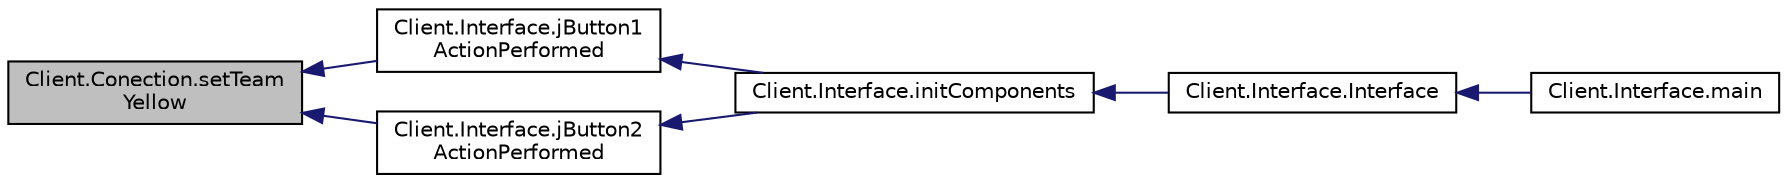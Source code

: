 digraph "Client.Conection.setTeamYellow"
{
 // INTERACTIVE_SVG=YES
  edge [fontname="Helvetica",fontsize="10",labelfontname="Helvetica",labelfontsize="10"];
  node [fontname="Helvetica",fontsize="10",shape=record];
  rankdir="LR";
  Node1 [label="Client.Conection.setTeam\lYellow",height=0.2,width=0.4,color="black", fillcolor="grey75", style="filled", fontcolor="black"];
  Node1 -> Node2 [dir="back",color="midnightblue",fontsize="10",style="solid",fontname="Helvetica"];
  Node2 [label="Client.Interface.jButton1\lActionPerformed",height=0.2,width=0.4,color="black", fillcolor="white", style="filled",URL="$d2/ddc/class_client_1_1_interface.html#a777051b7817d99fafc49942e8a2dd685"];
  Node2 -> Node3 [dir="back",color="midnightblue",fontsize="10",style="solid",fontname="Helvetica"];
  Node3 [label="Client.Interface.initComponents",height=0.2,width=0.4,color="black", fillcolor="white", style="filled",URL="$d2/ddc/class_client_1_1_interface.html#a9e16e6e02c811d0b0f2971becf4cba2f"];
  Node3 -> Node4 [dir="back",color="midnightblue",fontsize="10",style="solid",fontname="Helvetica"];
  Node4 [label="Client.Interface.Interface",height=0.2,width=0.4,color="black", fillcolor="white", style="filled",URL="$d2/ddc/class_client_1_1_interface.html#a741e42f1fbe22236e25cfb584080fd94"];
  Node4 -> Node5 [dir="back",color="midnightblue",fontsize="10",style="solid",fontname="Helvetica"];
  Node5 [label="Client.Interface.main",height=0.2,width=0.4,color="black", fillcolor="white", style="filled",URL="$d2/ddc/class_client_1_1_interface.html#a33aa2a0e42d5795ac1db82cf9a47daca"];
  Node1 -> Node6 [dir="back",color="midnightblue",fontsize="10",style="solid",fontname="Helvetica"];
  Node6 [label="Client.Interface.jButton2\lActionPerformed",height=0.2,width=0.4,color="black", fillcolor="white", style="filled",URL="$d2/ddc/class_client_1_1_interface.html#a49a8bbb1d325b69df681d35b32ca2103"];
  Node6 -> Node3 [dir="back",color="midnightblue",fontsize="10",style="solid",fontname="Helvetica"];
}
